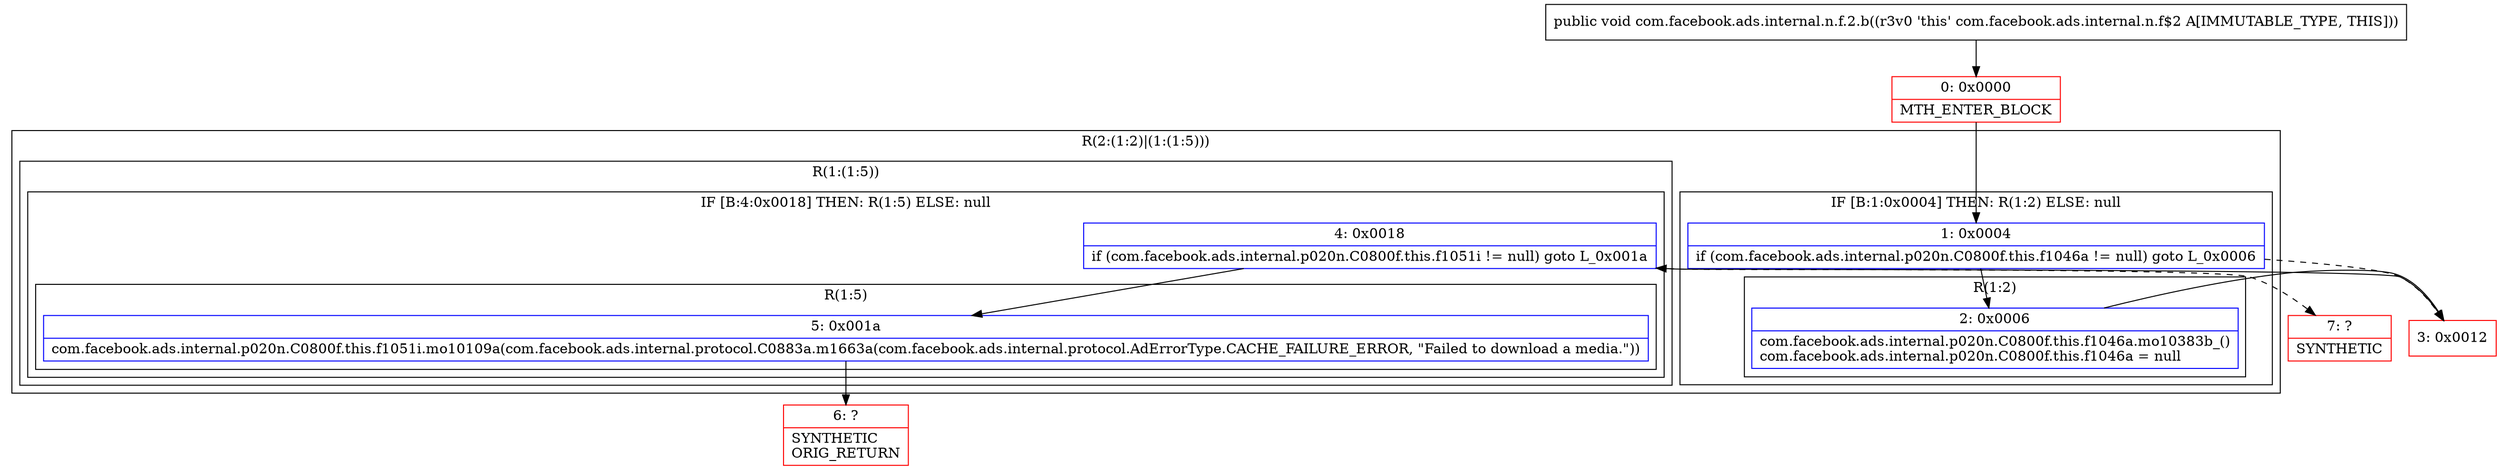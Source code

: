 digraph "CFG forcom.facebook.ads.internal.n.f.2.b()V" {
subgraph cluster_Region_1553005093 {
label = "R(2:(1:2)|(1:(1:5)))";
node [shape=record,color=blue];
subgraph cluster_IfRegion_101601511 {
label = "IF [B:1:0x0004] THEN: R(1:2) ELSE: null";
node [shape=record,color=blue];
Node_1 [shape=record,label="{1\:\ 0x0004|if (com.facebook.ads.internal.p020n.C0800f.this.f1046a != null) goto L_0x0006\l}"];
subgraph cluster_Region_10932892 {
label = "R(1:2)";
node [shape=record,color=blue];
Node_2 [shape=record,label="{2\:\ 0x0006|com.facebook.ads.internal.p020n.C0800f.this.f1046a.mo10383b_()\lcom.facebook.ads.internal.p020n.C0800f.this.f1046a = null\l}"];
}
}
subgraph cluster_Region_477657339 {
label = "R(1:(1:5))";
node [shape=record,color=blue];
subgraph cluster_IfRegion_1206057091 {
label = "IF [B:4:0x0018] THEN: R(1:5) ELSE: null";
node [shape=record,color=blue];
Node_4 [shape=record,label="{4\:\ 0x0018|if (com.facebook.ads.internal.p020n.C0800f.this.f1051i != null) goto L_0x001a\l}"];
subgraph cluster_Region_866062832 {
label = "R(1:5)";
node [shape=record,color=blue];
Node_5 [shape=record,label="{5\:\ 0x001a|com.facebook.ads.internal.p020n.C0800f.this.f1051i.mo10109a(com.facebook.ads.internal.protocol.C0883a.m1663a(com.facebook.ads.internal.protocol.AdErrorType.CACHE_FAILURE_ERROR, \"Failed to download a media.\"))\l}"];
}
}
}
}
Node_0 [shape=record,color=red,label="{0\:\ 0x0000|MTH_ENTER_BLOCK\l}"];
Node_3 [shape=record,color=red,label="{3\:\ 0x0012}"];
Node_6 [shape=record,color=red,label="{6\:\ ?|SYNTHETIC\lORIG_RETURN\l}"];
Node_7 [shape=record,color=red,label="{7\:\ ?|SYNTHETIC\l}"];
MethodNode[shape=record,label="{public void com.facebook.ads.internal.n.f.2.b((r3v0 'this' com.facebook.ads.internal.n.f$2 A[IMMUTABLE_TYPE, THIS])) }"];
MethodNode -> Node_0;
Node_1 -> Node_2;
Node_1 -> Node_3[style=dashed];
Node_2 -> Node_3;
Node_4 -> Node_5;
Node_4 -> Node_7[style=dashed];
Node_5 -> Node_6;
Node_0 -> Node_1;
Node_3 -> Node_4;
}

